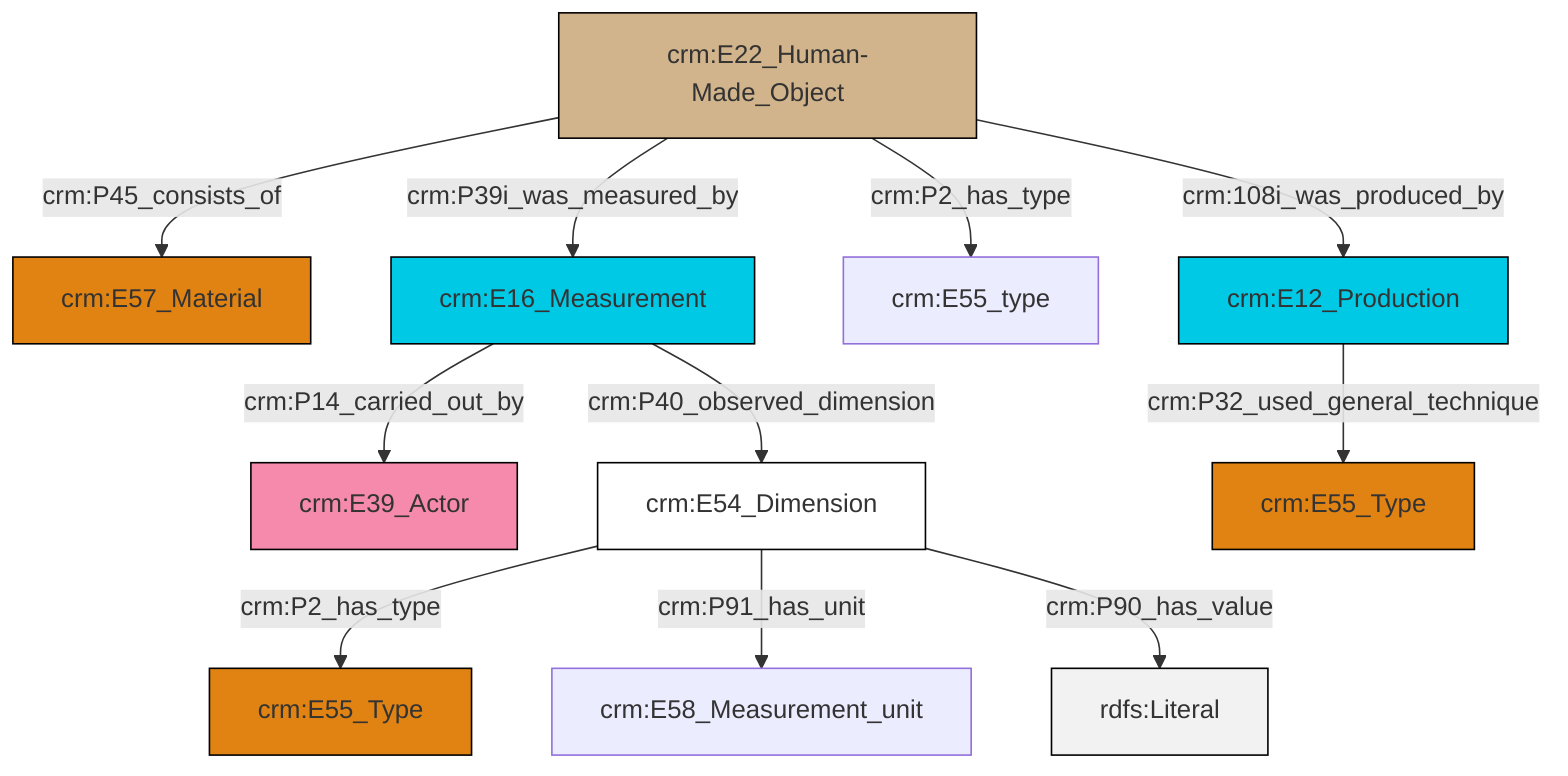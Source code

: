 graph TD
classDef Literal fill:#f2f2f2,stroke:#000000;
classDef CRM_Entity fill:#FFFFFF,stroke:#000000;
classDef Temporal_Entity fill:#00C9E6, stroke:#000000;
classDef Type fill:#E18312, stroke:#000000;
classDef Time-Span fill:#2C9C91, stroke:#000000;
classDef Appellation fill:#FFEB7F, stroke:#000000;
classDef Place fill:#008836, stroke:#000000;
classDef Persistent_Item fill:#B266B2, stroke:#000000;
classDef Conceptual_Object fill:#FFD700, stroke:#000000;
classDef Physical_Thing fill:#D2B48C, stroke:#000000;
classDef Actor fill:#f58aad, stroke:#000000;
classDef PC_Classes fill:#4ce600, stroke:#000000;
classDef Multi fill:#cccccc,stroke:#000000;

6["crm:E22_Human-Made_Object"]:::Physical_Thing -->|crm:P2_has_type| 10["crm:E55_type"]:::Default
6["crm:E22_Human-Made_Object"]:::Physical_Thing -->|crm:108i_was_produced_by| 8["crm:E12_Production"]:::Temporal_Entity
11["crm:E16_Measurement"]:::Temporal_Entity -->|crm:P14_carried_out_by| 4["crm:E39_Actor"]:::Actor
6["crm:E22_Human-Made_Object"]:::Physical_Thing -->|crm:P45_consists_of| 2["crm:E57_Material"]:::Type
11["crm:E16_Measurement"]:::Temporal_Entity -->|crm:P40_observed_dimension| 15["crm:E54_Dimension"]:::CRM_Entity
15["crm:E54_Dimension"]:::CRM_Entity -->|crm:P2_has_type| 0["crm:E55_Type"]:::Type
15["crm:E54_Dimension"]:::CRM_Entity -->|crm:P91_has_unit| 13["crm:E58_Measurement_unit"]:::Default
8["crm:E12_Production"]:::Temporal_Entity -->|crm:P32_used_general_technique| 16["crm:E55_Type"]:::Type
15["crm:E54_Dimension"]:::CRM_Entity -->|crm:P90_has_value| 18[rdfs:Literal]:::Literal
6["crm:E22_Human-Made_Object"]:::Physical_Thing -->|crm:P39i_was_measured_by| 11["crm:E16_Measurement"]:::Temporal_Entity